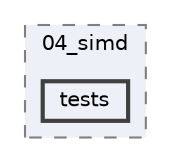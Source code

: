 digraph "/home/runner/work/machine-learning-compilers/machine-learning-compilers/src/submissions/03_neon/04_simd/tests"
{
 // LATEX_PDF_SIZE
  bgcolor="transparent";
  edge [fontname=Helvetica,fontsize=10,labelfontname=Helvetica,labelfontsize=10];
  node [fontname=Helvetica,fontsize=10,shape=box,height=0.2,width=0.4];
  compound=true
  subgraph clusterdir_1bbf329644173ab09491115de8dab028 {
    graph [ bgcolor="#edf0f7", pencolor="grey50", label="04_simd", fontname=Helvetica,fontsize=10 style="filled,dashed", URL="dir_1bbf329644173ab09491115de8dab028.html",tooltip=""]
  dir_e4040565e85b218234e6769320bb9883 [label="tests", fillcolor="#edf0f7", color="grey25", style="filled,bold", URL="dir_e4040565e85b218234e6769320bb9883.html",tooltip=""];
  }
}
